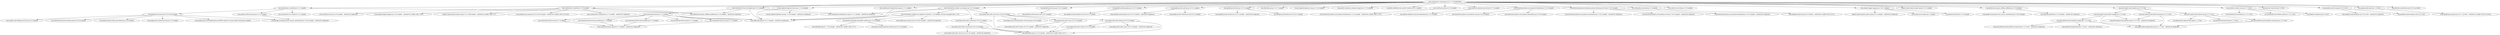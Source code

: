digraph cryptomator {
	"org.cryptomator:cryptomator:jar:1.17.0-SNAPSHOT" -> "org.cryptomator:cryptolib:jar:2.2.1:compile" ; 
	"org.cryptomator:cryptomator:jar:1.17.0-SNAPSHOT" -> "org.cryptomator:cryptofs:jar:2.9.0:compile" ; 
	"org.cryptomator:cryptomator:jar:1.17.0-SNAPSHOT" -> "org.cryptomator:fuse-nio-adapter:jar:5.0.5:compile" ; 
	"org.cryptomator:cryptomator:jar:1.17.0-SNAPSHOT" -> "org.cryptomator:webdav-nio-adapter:jar:2.0.10:compile" ; 
	"org.cryptomator:cryptomator:jar:1.17.0-SNAPSHOT" -> "org.cryptomator:integrations-api:jar:1.5.1:compile" ; 
	"org.cryptomator:cryptomator:jar:1.17.0-SNAPSHOT" -> "org.openjfx:javafx-base:jar:23.0.2:compile" ; 
	"org.cryptomator:cryptomator:jar:1.17.0-SNAPSHOT" -> "org.openjfx:javafx-graphics:jar:23.0.2:compile" ; 
	"org.cryptomator:cryptomator:jar:1.17.0-SNAPSHOT" -> "org.openjfx:javafx-controls:jar:23.0.2:compile" ; 
	"org.cryptomator:cryptomator:jar:1.17.0-SNAPSHOT" -> "org.openjfx:javafx-fxml:jar:23.0.2:compile" ; 
	"org.cryptomator:cryptomator:jar:1.17.0-SNAPSHOT" -> "org.slf4j:slf4j-api:jar:2.0.17:compile" ; 
	"org.cryptomator:cryptomator:jar:1.17.0-SNAPSHOT" -> "ch.qos.logback:logback-core:jar:1.5.18:compile" ; 
	"org.cryptomator:cryptomator:jar:1.17.0-SNAPSHOT" -> "ch.qos.logback:logback-classic:jar:1.5.18:compile" ; 
	"org.cryptomator:cryptomator:jar:1.17.0-SNAPSHOT" -> "org.apache.commons:commons-lang3:jar:3.17.0:compile" ; 
	"org.cryptomator:cryptomator:jar:1.17.0-SNAPSHOT" -> "io.github.coffeelibs:tiny-oauth2-client:jar:0.8.1:compile" ; 
	"org.cryptomator:cryptomator:jar:1.17.0-SNAPSHOT" -> "com.auth0:java-jwt:jar:4.5.0:compile" ; 
	"org.cryptomator:cryptomator:jar:1.17.0-SNAPSHOT" -> "com.nimbusds:nimbus-jose-jwt:jar:9.37.3:compile" ; 
	"org.cryptomator:cryptomator:jar:1.17.0-SNAPSHOT" -> "com.fasterxml.jackson.core:jackson-databind:jar:2.18.3:compile" ; 
	"org.cryptomator:cryptomator:jar:1.17.0-SNAPSHOT" -> "com.fasterxml.jackson.datatype:jackson-datatype-jsr310:jar:2.18.3:compile" ; 
	"org.cryptomator:cryptomator:jar:1.17.0-SNAPSHOT" -> "com.tobiasdiez:easybind:jar:2.2:compile" ; 
	"org.cryptomator:cryptomator:jar:1.17.0-SNAPSHOT" -> "com.nulab-inc:zxcvbn:jar:1.9.0:compile" ; 
	"org.cryptomator:cryptomator:jar:1.17.0-SNAPSHOT" -> "com.google.dagger:dagger:jar:2.56.1:compile" ; 
	"org.cryptomator:cryptomator:jar:1.17.0-SNAPSHOT" -> "jakarta.inject:jakarta.inject-api:jar:2.0.1:compile" ; 
	"org.cryptomator:cryptomator:jar:1.17.0-SNAPSHOT" -> "com.github.ben-manes.caffeine:caffeine:jar:3.2.0:compile" ; 
	"org.cryptomator:cryptomator:jar:1.17.0-SNAPSHOT" -> "org.junit.jupiter:junit-jupiter:jar:5.12.2:test" ; 
	"org.cryptomator:cryptomator:jar:1.17.0-SNAPSHOT" -> "org.mockito:mockito-core:jar:5.17.0:test" ; 
	"org.cryptomator:cryptomator:jar:1.17.0-SNAPSHOT" -> "org.hamcrest:hamcrest:jar:3.0:test" ; 
	"org.cryptomator:cryptomator:jar:1.17.0-SNAPSHOT" -> "org.openjfx:javafx-swing:jar:23.0.2:test" ; 
	"org.cryptomator:cryptomator:jar:1.17.0-SNAPSHOT" -> "com.google.jimfs:jimfs:jar:1.3.0:test" ; 
	"org.cryptomator:cryptomator:jar:1.17.0-SNAPSHOT" -> "org.jetbrains:annotations:jar:26.0.2:provided" ; 
	"org.cryptomator:cryptolib:jar:2.2.1:compile" -> "org.cryptomator:siv-mode:jar:1.6.1:compile" ; 
	"org.cryptomator:cryptolib:jar:2.2.1:compile" -> "com.google.code.gson:gson:jar:2.12.1:compile" ; 
	"org.cryptomator:cryptolib:jar:2.2.1:compile" -> "com.google.guava:guava:jar:33.4.0-jre:compile" ; 
	"org.cryptomator:cryptolib:jar:2.2.1:compile" -> "(org.slf4j:slf4j-api:jar:2.0.17:compile - omitted for duplicate)" ; 
	"com.google.code.gson:gson:jar:2.12.1:compile" -> "(com.google.errorprone:error_prone_annotations:jar:2.36.0:compile - omitted for duplicate)" ; 
	"com.google.guava:guava:jar:33.4.0-jre:compile" -> "com.google.guava:failureaccess:jar:1.0.2:compile" ; 
	"com.google.guava:guava:jar:33.4.0-jre:compile" -> "com.google.guava:listenablefuture:jar:9999.0-empty-to-avoid-conflict-with-guava:compile" ; 
	"com.google.guava:guava:jar:33.4.0-jre:compile" -> "com.google.code.findbugs:jsr305:jar:3.0.2:compile" ; 
	"com.google.guava:guava:jar:33.4.0-jre:compile" -> "org.checkerframework:checker-qual:jar:3.43.0:compile" ; 
	"com.google.guava:guava:jar:33.4.0-jre:compile" -> "(com.google.errorprone:error_prone_annotations:jar:2.36.0:compile - omitted for duplicate)" ; 
	"com.google.guava:guava:jar:33.4.0-jre:compile" -> "com.google.j2objc:j2objc-annotations:jar:3.0.0:compile" ; 
	"org.cryptomator:cryptofs:jar:2.9.0:compile" -> "(org.cryptomator:cryptolib:jar:2.2.1:compile - omitted for duplicate)" ; 
	"org.cryptomator:cryptofs:jar:2.9.0:compile" -> "(com.auth0:java-jwt:jar:4.5.0:compile - omitted for duplicate)" ; 
	"org.cryptomator:cryptofs:jar:2.9.0:compile" -> "(com.google.dagger:dagger:jar:2.55:compile - omitted for conflict with 2.56.1)" ; 
	"org.cryptomator:cryptofs:jar:2.9.0:compile" -> "(jakarta.inject:jakarta.inject-api:jar:2.0.1.MR:compile - omitted for conflict with 2.0.1)" ; 
	"org.cryptomator:cryptofs:jar:2.9.0:compile" -> "(com.google.guava:guava:jar:33.4.8-jre:compile - omitted for conflict with 33.4.0-jre)" ; 
	"org.cryptomator:cryptofs:jar:2.9.0:compile" -> "(com.github.ben-manes.caffeine:caffeine:jar:3.2.0:compile - omitted for duplicate)" ; 
	"org.cryptomator:cryptofs:jar:2.9.0:compile" -> "(org.slf4j:slf4j-api:jar:2.0.17:compile - omitted for duplicate)" ; 
	"org.cryptomator:fuse-nio-adapter:jar:5.0.5:compile" -> "org.cryptomator:jfuse:jar:0.7.3:compile" ; 
	"org.cryptomator:fuse-nio-adapter:jar:5.0.5:compile" -> "(org.cryptomator:integrations-api:jar:1.5.1:compile - omitted for duplicate)" ; 
	"org.cryptomator:fuse-nio-adapter:jar:5.0.5:compile" -> "(com.github.ben-manes.caffeine:caffeine:jar:3.2.0:compile - omitted for duplicate)" ; 
	"org.cryptomator:fuse-nio-adapter:jar:5.0.5:compile" -> "(org.slf4j:slf4j-api:jar:2.0.17:compile - omitted for duplicate)" ; 
	"org.cryptomator:jfuse:jar:0.7.3:compile" -> "org.cryptomator:jfuse-api:jar:0.7.3:compile" ; 
	"org.cryptomator:jfuse:jar:0.7.3:compile" -> "org.cryptomator:jfuse-linux-aarch64:jar:0.7.3:compile" ; 
	"org.cryptomator:jfuse:jar:0.7.3:compile" -> "org.cryptomator:jfuse-linux-amd64:jar:0.7.3:compile" ; 
	"org.cryptomator:jfuse:jar:0.7.3:compile" -> "org.cryptomator:jfuse-mac:jar:0.7.3:compile" ; 
	"org.cryptomator:jfuse:jar:0.7.3:compile" -> "org.cryptomator:jfuse-win:jar:0.7.3:compile" ; 
	"org.cryptomator:jfuse-linux-aarch64:jar:0.7.3:compile" -> "(org.cryptomator:jfuse-api:jar:0.7.3:compile - omitted for duplicate)" ; 
	"org.cryptomator:jfuse-linux-amd64:jar:0.7.3:compile" -> "(org.cryptomator:jfuse-api:jar:0.7.3:compile - omitted for duplicate)" ; 
	"org.cryptomator:jfuse-mac:jar:0.7.3:compile" -> "(org.cryptomator:jfuse-api:jar:0.7.3:compile - omitted for duplicate)" ; 
	"org.cryptomator:jfuse-win:jar:0.7.3:compile" -> "(org.cryptomator:jfuse-api:jar:0.7.3:compile - omitted for duplicate)" ; 
	"org.cryptomator:webdav-nio-adapter:jar:2.0.10:compile" -> "org.cryptomator:webdav-nio-adapter-servlet:jar:1.2.9:compile (version managed from 1.2.8)" ; 
	"org.cryptomator:webdav-nio-adapter:jar:2.0.10:compile" -> "(org.cryptomator:integrations-api:jar:1.5.1:compile - omitted for duplicate)" ; 
	"org.cryptomator:webdav-nio-adapter:jar:2.0.10:compile" -> "org.eclipse.jetty:jetty-server:jar:10.0.25:compile" ; 
	"org.cryptomator:webdav-nio-adapter:jar:2.0.10:compile" -> "org.eclipse.jetty:jetty-servlet:jar:10.0.25:compile" ; 
	"org.cryptomator:webdav-nio-adapter:jar:2.0.10:compile" -> "(org.slf4j:slf4j-api:jar:2.0.17:compile - omitted for duplicate)" ; 
	"org.cryptomator:webdav-nio-adapter-servlet:jar:1.2.9:compile (version managed from 1.2.8)" -> "org.apache.jackrabbit:jackrabbit-webdav:jar:2.22.0:compile" ; 
	"org.cryptomator:webdav-nio-adapter-servlet:jar:1.2.9:compile (version managed from 1.2.8)" -> "(com.google.guava:guava:jar:33.4.0-jre:compile - omitted for duplicate)" ; 
	"org.cryptomator:webdav-nio-adapter-servlet:jar:1.2.9:compile (version managed from 1.2.8)" -> "(org.slf4j:slf4j-api:jar:2.0.17:compile - omitted for duplicate)" ; 
	"org.apache.jackrabbit:jackrabbit-webdav:jar:2.22.0:compile" -> "(org.slf4j:slf4j-api:jar:1.7.36:compile - omitted for conflict with 2.0.17)" ; 
	"org.apache.jackrabbit:jackrabbit-webdav:jar:2.22.0:compile" -> "org.apache.httpcomponents:httpcore:jar:4.4.16:compile" ; 
	"org.eclipse.jetty:jetty-server:jar:10.0.25:compile" -> "org.eclipse.jetty:jetty-http:jar:10.0.25:compile" ; 
	"org.eclipse.jetty:jetty-server:jar:10.0.25:compile" -> "org.eclipse.jetty:jetty-io:jar:10.0.25:compile" ; 
	"org.eclipse.jetty:jetty-server:jar:10.0.25:compile" -> "org.eclipse.jetty.toolchain:jetty-servlet-api:jar:4.0.6:compile" ; 
	"org.eclipse.jetty:jetty-server:jar:10.0.25:compile" -> "(org.slf4j:slf4j-api:jar:2.0.13:compile - omitted for conflict with 2.0.17)" ; 
	"org.eclipse.jetty:jetty-http:jar:10.0.25:compile" -> "(org.eclipse.jetty:jetty-io:jar:10.0.25:compile - omitted for duplicate)" ; 
	"org.eclipse.jetty:jetty-http:jar:10.0.25:compile" -> "org.eclipse.jetty:jetty-util:jar:10.0.25:compile" ; 
	"org.eclipse.jetty:jetty-http:jar:10.0.25:compile" -> "(org.slf4j:slf4j-api:jar:2.0.13:compile - omitted for conflict with 2.0.17)" ; 
	"org.eclipse.jetty:jetty-util:jar:10.0.25:compile" -> "(org.slf4j:slf4j-api:jar:2.0.13:compile - omitted for conflict with 2.0.17)" ; 
	"org.eclipse.jetty:jetty-io:jar:10.0.25:compile" -> "(org.eclipse.jetty:jetty-util:jar:10.0.25:compile - omitted for duplicate)" ; 
	"org.eclipse.jetty:jetty-io:jar:10.0.25:compile" -> "(org.slf4j:slf4j-api:jar:2.0.13:compile - omitted for conflict with 2.0.17)" ; 
	"org.eclipse.jetty:jetty-servlet:jar:10.0.25:compile" -> "org.eclipse.jetty:jetty-security:jar:10.0.25:compile" ; 
	"org.eclipse.jetty:jetty-servlet:jar:10.0.25:compile" -> "(org.slf4j:slf4j-api:jar:2.0.13:compile - omitted for conflict with 2.0.17)" ; 
	"org.eclipse.jetty:jetty-security:jar:10.0.25:compile" -> "(org.eclipse.jetty:jetty-server:jar:10.0.25:compile - omitted for duplicate)" ; 
	"org.eclipse.jetty:jetty-security:jar:10.0.25:compile" -> "(org.slf4j:slf4j-api:jar:2.0.13:compile - omitted for conflict with 2.0.17)" ; 
	"org.cryptomator:integrations-api:jar:1.5.1:compile" -> "(org.slf4j:slf4j-api:jar:2.0.17:compile - omitted for duplicate)" ; 
	"org.openjfx:javafx-base:jar:23.0.2:compile" -> "org.openjfx:javafx-base:jar:win:23.0.2:compile" ; 
	"org.openjfx:javafx-graphics:jar:23.0.2:compile" -> "org.openjfx:javafx-graphics:jar:win:23.0.2:compile" ; 
	"org.openjfx:javafx-controls:jar:23.0.2:compile" -> "org.openjfx:javafx-controls:jar:win:23.0.2:compile" ; 
	"org.openjfx:javafx-controls:jar:23.0.2:compile" -> "(org.openjfx:javafx-graphics:jar:23.0.2:compile - omitted for duplicate)" ; 
	"org.openjfx:javafx-fxml:jar:23.0.2:compile" -> "org.openjfx:javafx-fxml:jar:win:23.0.2:compile" ; 
	"org.openjfx:javafx-fxml:jar:23.0.2:compile" -> "(org.openjfx:javafx-controls:jar:23.0.2:compile - omitted for duplicate)" ; 
	"ch.qos.logback:logback-classic:jar:1.5.18:compile" -> "(ch.qos.logback:logback-core:jar:1.5.18:compile - omitted for duplicate)" ; 
	"ch.qos.logback:logback-classic:jar:1.5.18:compile" -> "(org.slf4j:slf4j-api:jar:2.0.17:compile - omitted for duplicate)" ; 
	"com.auth0:java-jwt:jar:4.5.0:compile" -> "(com.fasterxml.jackson.core:jackson-databind:jar:2.15.4:compile - omitted for conflict with 2.18.3)" ; 
	"com.nimbusds:nimbus-jose-jwt:jar:9.37.3:compile" -> "com.github.stephenc.jcip:jcip-annotations:jar:1.0-1:compile" ; 
	"com.fasterxml.jackson.core:jackson-databind:jar:2.18.3:compile" -> "com.fasterxml.jackson.core:jackson-annotations:jar:2.18.3:compile" ; 
	"com.fasterxml.jackson.core:jackson-databind:jar:2.18.3:compile" -> "com.fasterxml.jackson.core:jackson-core:jar:2.18.3:compile" ; 
	"com.fasterxml.jackson.datatype:jackson-datatype-jsr310:jar:2.18.3:compile" -> "(com.fasterxml.jackson.core:jackson-annotations:jar:2.18.3:compile - omitted for duplicate)" ; 
	"com.fasterxml.jackson.datatype:jackson-datatype-jsr310:jar:2.18.3:compile" -> "(com.fasterxml.jackson.core:jackson-core:jar:2.18.3:compile - omitted for duplicate)" ; 
	"com.fasterxml.jackson.datatype:jackson-datatype-jsr310:jar:2.18.3:compile" -> "(com.fasterxml.jackson.core:jackson-databind:jar:2.18.3:compile - omitted for duplicate)" ; 
	"com.tobiasdiez:easybind:jar:2.2:compile" -> "(org.openjfx:javafx-base:jar:14:runtime - omitted for conflict with 23.0.2)" ; 
	"com.google.dagger:dagger:jar:2.56.1:compile" -> "(jakarta.inject:jakarta.inject-api:jar:2.0.1:compile - omitted for duplicate)" ; 
	"com.google.dagger:dagger:jar:2.56.1:compile" -> "javax.inject:javax.inject:jar:1:compile" ; 
	"com.google.dagger:dagger:jar:2.56.1:compile" -> "org.jspecify:jspecify:jar:1.0.0:compile" ; 
	"com.github.ben-manes.caffeine:caffeine:jar:3.2.0:compile" -> "(org.jspecify:jspecify:jar:1.0.0:compile - omitted for duplicate)" ; 
	"com.github.ben-manes.caffeine:caffeine:jar:3.2.0:compile" -> "com.google.errorprone:error_prone_annotations:jar:2.36.0:compile" ; 
	"org.junit.jupiter:junit-jupiter:jar:5.12.2:test" -> "org.junit.jupiter:junit-jupiter-api:jar:5.12.2:test" ; 
	"org.junit.jupiter:junit-jupiter:jar:5.12.2:test" -> "org.junit.jupiter:junit-jupiter-params:jar:5.12.2:test" ; 
	"org.junit.jupiter:junit-jupiter:jar:5.12.2:test" -> "org.junit.jupiter:junit-jupiter-engine:jar:5.12.2:test" ; 
	"org.junit.jupiter:junit-jupiter-api:jar:5.12.2:test" -> "org.opentest4j:opentest4j:jar:1.3.0:test" ; 
	"org.junit.jupiter:junit-jupiter-api:jar:5.12.2:test" -> "org.junit.platform:junit-platform-commons:jar:1.12.2:test" ; 
	"org.junit.jupiter:junit-jupiter-api:jar:5.12.2:test" -> "org.apiguardian:apiguardian-api:jar:1.1.2:test" ; 
	"org.junit.platform:junit-platform-commons:jar:1.12.2:test" -> "(org.apiguardian:apiguardian-api:jar:1.1.2:test - omitted for duplicate)" ; 
	"org.junit.jupiter:junit-jupiter-params:jar:5.12.2:test" -> "(org.junit.jupiter:junit-jupiter-api:jar:5.12.2:test - omitted for duplicate)" ; 
	"org.junit.jupiter:junit-jupiter-params:jar:5.12.2:test" -> "(org.apiguardian:apiguardian-api:jar:1.1.2:test - omitted for duplicate)" ; 
	"org.junit.jupiter:junit-jupiter-engine:jar:5.12.2:test" -> "org.junit.platform:junit-platform-engine:jar:1.12.2:test" ; 
	"org.junit.jupiter:junit-jupiter-engine:jar:5.12.2:test" -> "(org.junit.jupiter:junit-jupiter-api:jar:5.12.2:test - omitted for duplicate)" ; 
	"org.junit.jupiter:junit-jupiter-engine:jar:5.12.2:test" -> "(org.apiguardian:apiguardian-api:jar:1.1.2:test - omitted for duplicate)" ; 
	"org.junit.platform:junit-platform-engine:jar:1.12.2:test" -> "(org.opentest4j:opentest4j:jar:1.3.0:test - omitted for duplicate)" ; 
	"org.junit.platform:junit-platform-engine:jar:1.12.2:test" -> "(org.junit.platform:junit-platform-commons:jar:1.12.2:test - omitted for duplicate)" ; 
	"org.junit.platform:junit-platform-engine:jar:1.12.2:test" -> "(org.apiguardian:apiguardian-api:jar:1.1.2:test - omitted for duplicate)" ; 
	"org.mockito:mockito-core:jar:5.17.0:test" -> "net.bytebuddy:byte-buddy:jar:1.15.11:test" ; 
	"org.mockito:mockito-core:jar:5.17.0:test" -> "net.bytebuddy:byte-buddy-agent:jar:1.15.11:test" ; 
	"org.mockito:mockito-core:jar:5.17.0:test" -> "org.objenesis:objenesis:jar:3.3:test" ; 
	"org.openjfx:javafx-swing:jar:23.0.2:test" -> "org.openjfx:javafx-swing:jar:win:23.0.2:test" ; 
	"org.openjfx:javafx-swing:jar:23.0.2:test" -> "(org.openjfx:javafx-graphics:jar:23.0.2:test - omitted for duplicate)" ; 
	"com.google.jimfs:jimfs:jar:1.3.0:test" -> "(com.google.guava:guava:jar:32.1.1-jre:test - omitted for conflict with 33.4.0-jre)" ; 
}
